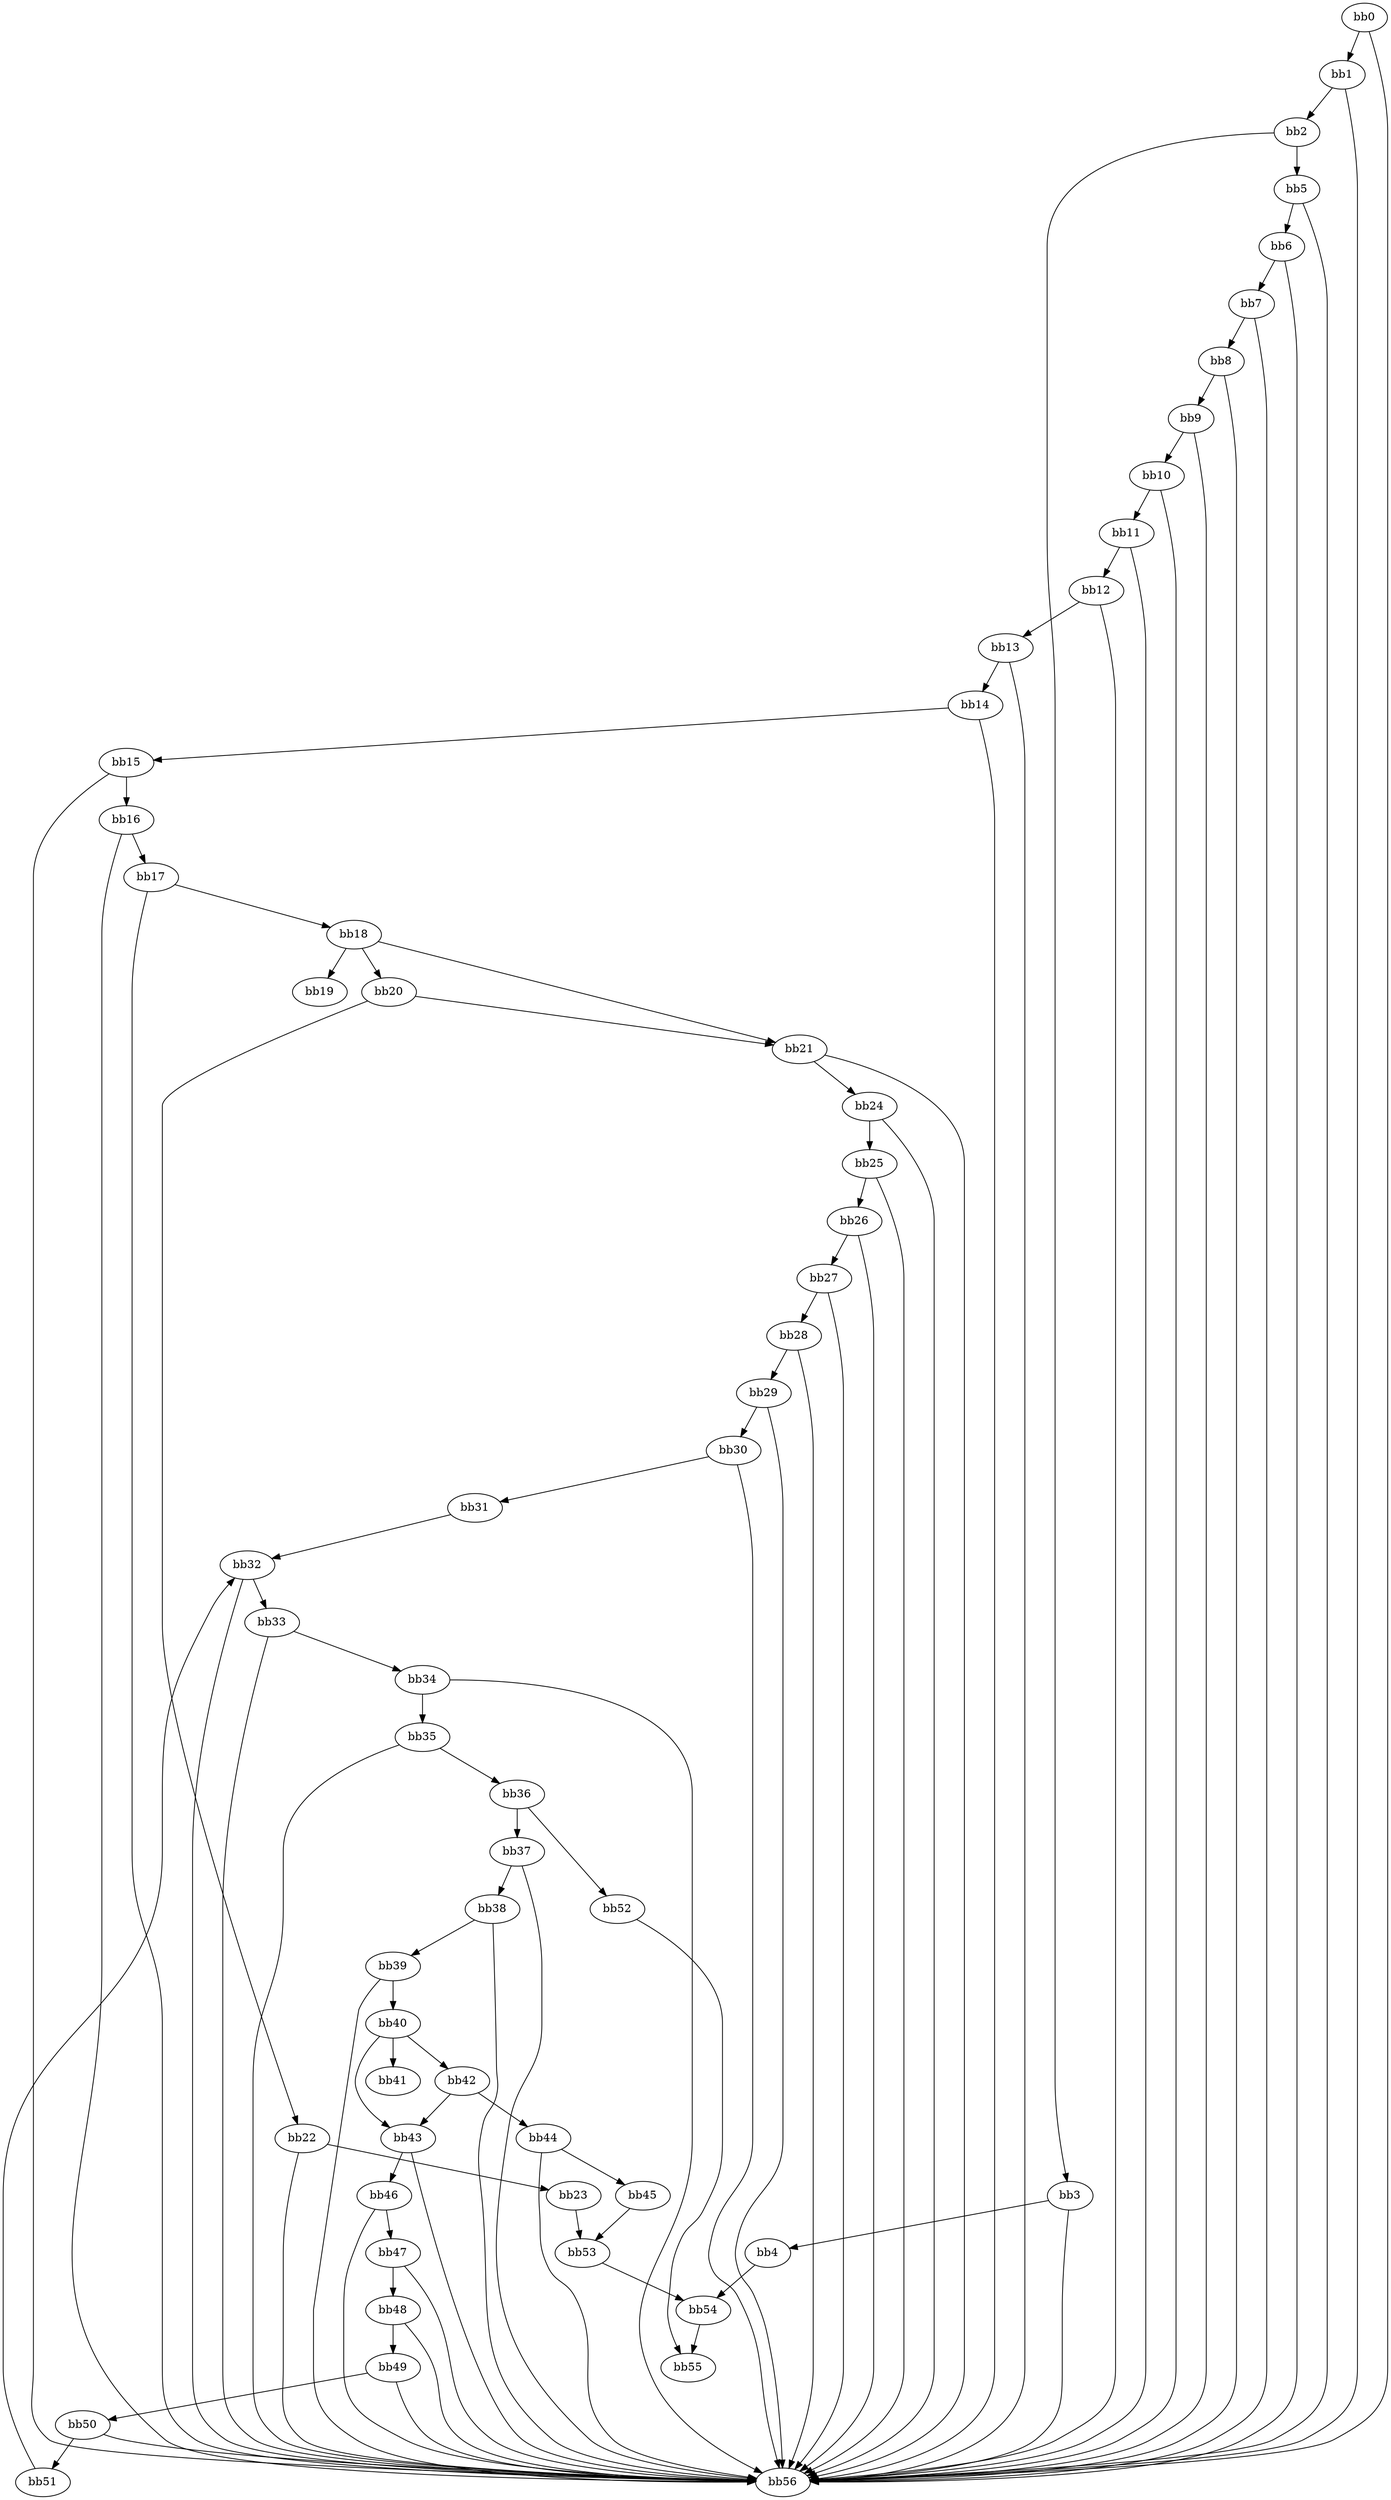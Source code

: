 digraph {
    0 [ label = "bb0\l" ]
    1 [ label = "bb1\l" ]
    2 [ label = "bb2\l" ]
    3 [ label = "bb3\l" ]
    4 [ label = "bb4\l" ]
    5 [ label = "bb5\l" ]
    6 [ label = "bb6\l" ]
    7 [ label = "bb7\l" ]
    8 [ label = "bb8\l" ]
    9 [ label = "bb9\l" ]
    10 [ label = "bb10\l" ]
    11 [ label = "bb11\l" ]
    12 [ label = "bb12\l" ]
    13 [ label = "bb13\l" ]
    14 [ label = "bb14\l" ]
    15 [ label = "bb15\l" ]
    16 [ label = "bb16\l" ]
    17 [ label = "bb17\l" ]
    18 [ label = "bb18\l" ]
    19 [ label = "bb19\l" ]
    20 [ label = "bb20\l" ]
    21 [ label = "bb21\l" ]
    22 [ label = "bb22\l" ]
    23 [ label = "bb23\l" ]
    24 [ label = "bb24\l" ]
    25 [ label = "bb25\l" ]
    26 [ label = "bb26\l" ]
    27 [ label = "bb27\l" ]
    28 [ label = "bb28\l" ]
    29 [ label = "bb29\l" ]
    30 [ label = "bb30\l" ]
    31 [ label = "bb31\l" ]
    32 [ label = "bb32\l" ]
    33 [ label = "bb33\l" ]
    34 [ label = "bb34\l" ]
    35 [ label = "bb35\l" ]
    36 [ label = "bb36\l" ]
    37 [ label = "bb37\l" ]
    38 [ label = "bb38\l" ]
    39 [ label = "bb39\l" ]
    40 [ label = "bb40\l" ]
    41 [ label = "bb41\l" ]
    42 [ label = "bb42\l" ]
    43 [ label = "bb43\l" ]
    44 [ label = "bb44\l" ]
    45 [ label = "bb45\l" ]
    46 [ label = "bb46\l" ]
    47 [ label = "bb47\l" ]
    48 [ label = "bb48\l" ]
    49 [ label = "bb49\l" ]
    50 [ label = "bb50\l" ]
    51 [ label = "bb51\l" ]
    52 [ label = "bb52\l" ]
    53 [ label = "bb53\l" ]
    54 [ label = "bb54\l" ]
    55 [ label = "bb55\l" ]
    56 [ label = "bb56\l" ]
    0 -> 1 [ ]
    0 -> 56 [ ]
    1 -> 2 [ ]
    1 -> 56 [ ]
    2 -> 3 [ ]
    2 -> 5 [ ]
    3 -> 4 [ ]
    3 -> 56 [ ]
    4 -> 54 [ ]
    5 -> 6 [ ]
    5 -> 56 [ ]
    6 -> 7 [ ]
    6 -> 56 [ ]
    7 -> 8 [ ]
    7 -> 56 [ ]
    8 -> 9 [ ]
    8 -> 56 [ ]
    9 -> 10 [ ]
    9 -> 56 [ ]
    10 -> 11 [ ]
    10 -> 56 [ ]
    11 -> 12 [ ]
    11 -> 56 [ ]
    12 -> 13 [ ]
    12 -> 56 [ ]
    13 -> 14 [ ]
    13 -> 56 [ ]
    14 -> 15 [ ]
    14 -> 56 [ ]
    15 -> 16 [ ]
    15 -> 56 [ ]
    16 -> 17 [ ]
    16 -> 56 [ ]
    17 -> 18 [ ]
    17 -> 56 [ ]
    18 -> 19 [ ]
    18 -> 20 [ ]
    18 -> 21 [ ]
    20 -> 21 [ ]
    20 -> 22 [ ]
    21 -> 24 [ ]
    21 -> 56 [ ]
    22 -> 23 [ ]
    22 -> 56 [ ]
    23 -> 53 [ ]
    24 -> 25 [ ]
    24 -> 56 [ ]
    25 -> 26 [ ]
    25 -> 56 [ ]
    26 -> 27 [ ]
    26 -> 56 [ ]
    27 -> 28 [ ]
    27 -> 56 [ ]
    28 -> 29 [ ]
    28 -> 56 [ ]
    29 -> 30 [ ]
    29 -> 56 [ ]
    30 -> 31 [ ]
    30 -> 56 [ ]
    31 -> 32 [ ]
    32 -> 33 [ ]
    32 -> 56 [ ]
    33 -> 34 [ ]
    33 -> 56 [ ]
    34 -> 35 [ ]
    34 -> 56 [ ]
    35 -> 36 [ ]
    35 -> 56 [ ]
    36 -> 37 [ ]
    36 -> 52 [ ]
    37 -> 38 [ ]
    37 -> 56 [ ]
    38 -> 39 [ ]
    38 -> 56 [ ]
    39 -> 40 [ ]
    39 -> 56 [ ]
    40 -> 41 [ ]
    40 -> 42 [ ]
    40 -> 43 [ ]
    42 -> 43 [ ]
    42 -> 44 [ ]
    43 -> 46 [ ]
    43 -> 56 [ ]
    44 -> 45 [ ]
    44 -> 56 [ ]
    45 -> 53 [ ]
    46 -> 47 [ ]
    46 -> 56 [ ]
    47 -> 48 [ ]
    47 -> 56 [ ]
    48 -> 49 [ ]
    48 -> 56 [ ]
    49 -> 50 [ ]
    49 -> 56 [ ]
    50 -> 51 [ ]
    50 -> 56 [ ]
    51 -> 32 [ ]
    52 -> 55 [ ]
    53 -> 54 [ ]
    54 -> 55 [ ]
}

